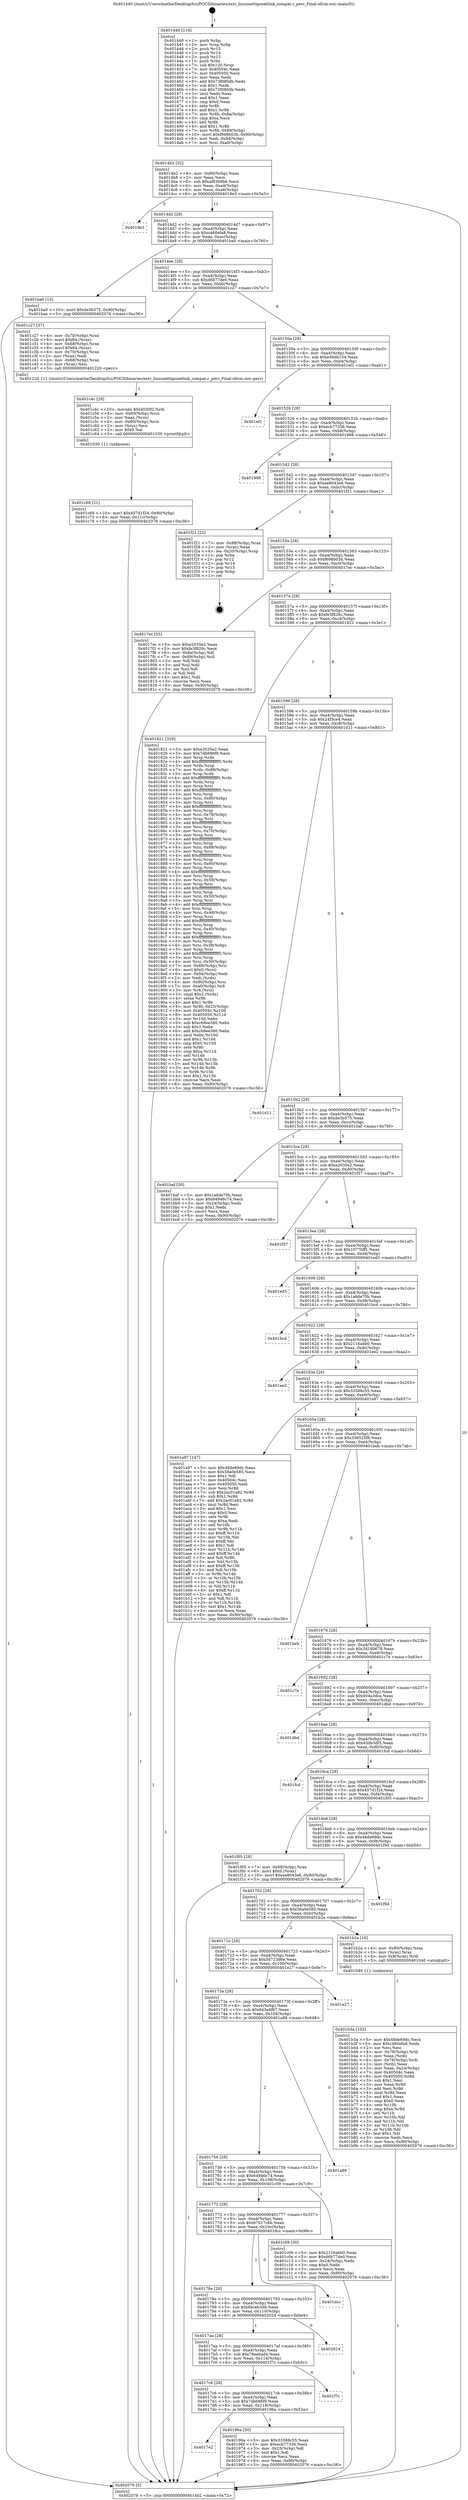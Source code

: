 digraph "0x401440" {
  label = "0x401440 (/mnt/c/Users/mathe/Desktop/tcc/POCII/binaries/extr_linuxnettipcnetlink_compat.c_perc_Final-ollvm.out::main(0))"
  labelloc = "t"
  node[shape=record]

  Entry [label="",width=0.3,height=0.3,shape=circle,fillcolor=black,style=filled]
  "0x4014b2" [label="{
     0x4014b2 [32]\l
     | [instrs]\l
     &nbsp;&nbsp;0x4014b2 \<+6\>: mov -0x90(%rbp),%eax\l
     &nbsp;&nbsp;0x4014b8 \<+2\>: mov %eax,%ecx\l
     &nbsp;&nbsp;0x4014ba \<+6\>: sub $0xaf8369b6,%ecx\l
     &nbsp;&nbsp;0x4014c0 \<+6\>: mov %eax,-0xa4(%rbp)\l
     &nbsp;&nbsp;0x4014c6 \<+6\>: mov %ecx,-0xa8(%rbp)\l
     &nbsp;&nbsp;0x4014cc \<+6\>: je 00000000004019e3 \<main+0x5a3\>\l
  }"]
  "0x4019e3" [label="{
     0x4019e3\l
  }", style=dashed]
  "0x4014d2" [label="{
     0x4014d2 [28]\l
     | [instrs]\l
     &nbsp;&nbsp;0x4014d2 \<+5\>: jmp 00000000004014d7 \<main+0x97\>\l
     &nbsp;&nbsp;0x4014d7 \<+6\>: mov -0xa4(%rbp),%eax\l
     &nbsp;&nbsp;0x4014dd \<+5\>: sub $0xc460efa8,%eax\l
     &nbsp;&nbsp;0x4014e2 \<+6\>: mov %eax,-0xac(%rbp)\l
     &nbsp;&nbsp;0x4014e8 \<+6\>: je 0000000000401ba0 \<main+0x760\>\l
  }"]
  Exit [label="",width=0.3,height=0.3,shape=circle,fillcolor=black,style=filled,peripheries=2]
  "0x401ba0" [label="{
     0x401ba0 [15]\l
     | [instrs]\l
     &nbsp;&nbsp;0x401ba0 \<+10\>: movl $0xde3b575,-0x90(%rbp)\l
     &nbsp;&nbsp;0x401baa \<+5\>: jmp 0000000000402076 \<main+0xc36\>\l
  }"]
  "0x4014ee" [label="{
     0x4014ee [28]\l
     | [instrs]\l
     &nbsp;&nbsp;0x4014ee \<+5\>: jmp 00000000004014f3 \<main+0xb3\>\l
     &nbsp;&nbsp;0x4014f3 \<+6\>: mov -0xa4(%rbp),%eax\l
     &nbsp;&nbsp;0x4014f9 \<+5\>: sub $0xd6b77de0,%eax\l
     &nbsp;&nbsp;0x4014fe \<+6\>: mov %eax,-0xb0(%rbp)\l
     &nbsp;&nbsp;0x401504 \<+6\>: je 0000000000401c27 \<main+0x7e7\>\l
  }"]
  "0x401c69" [label="{
     0x401c69 [21]\l
     | [instrs]\l
     &nbsp;&nbsp;0x401c69 \<+10\>: movl $0x457d1f24,-0x90(%rbp)\l
     &nbsp;&nbsp;0x401c73 \<+6\>: mov %eax,-0x11c(%rbp)\l
     &nbsp;&nbsp;0x401c79 \<+5\>: jmp 0000000000402076 \<main+0xc36\>\l
  }"]
  "0x401c27" [label="{
     0x401c27 [37]\l
     | [instrs]\l
     &nbsp;&nbsp;0x401c27 \<+4\>: mov -0x70(%rbp),%rax\l
     &nbsp;&nbsp;0x401c2b \<+6\>: movl $0x64,(%rax)\l
     &nbsp;&nbsp;0x401c31 \<+4\>: mov -0x68(%rbp),%rax\l
     &nbsp;&nbsp;0x401c35 \<+6\>: movl $0x64,(%rax)\l
     &nbsp;&nbsp;0x401c3b \<+4\>: mov -0x70(%rbp),%rax\l
     &nbsp;&nbsp;0x401c3f \<+2\>: mov (%rax),%edi\l
     &nbsp;&nbsp;0x401c41 \<+4\>: mov -0x68(%rbp),%rax\l
     &nbsp;&nbsp;0x401c45 \<+2\>: mov (%rax),%esi\l
     &nbsp;&nbsp;0x401c47 \<+5\>: call 0000000000401220 \<perc\>\l
     | [calls]\l
     &nbsp;&nbsp;0x401220 \{1\} (/mnt/c/Users/mathe/Desktop/tcc/POCII/binaries/extr_linuxnettipcnetlink_compat.c_perc_Final-ollvm.out::perc)\l
  }"]
  "0x40150a" [label="{
     0x40150a [28]\l
     | [instrs]\l
     &nbsp;&nbsp;0x40150a \<+5\>: jmp 000000000040150f \<main+0xcf\>\l
     &nbsp;&nbsp;0x40150f \<+6\>: mov -0xa4(%rbp),%eax\l
     &nbsp;&nbsp;0x401515 \<+5\>: sub $0xe36db154,%eax\l
     &nbsp;&nbsp;0x40151a \<+6\>: mov %eax,-0xb4(%rbp)\l
     &nbsp;&nbsp;0x401520 \<+6\>: je 0000000000401ef1 \<main+0xab1\>\l
  }"]
  "0x401c4c" [label="{
     0x401c4c [29]\l
     | [instrs]\l
     &nbsp;&nbsp;0x401c4c \<+10\>: movabs $0x4030f2,%rdi\l
     &nbsp;&nbsp;0x401c56 \<+4\>: mov -0x60(%rbp),%rcx\l
     &nbsp;&nbsp;0x401c5a \<+2\>: mov %eax,(%rcx)\l
     &nbsp;&nbsp;0x401c5c \<+4\>: mov -0x60(%rbp),%rcx\l
     &nbsp;&nbsp;0x401c60 \<+2\>: mov (%rcx),%esi\l
     &nbsp;&nbsp;0x401c62 \<+2\>: mov $0x0,%al\l
     &nbsp;&nbsp;0x401c64 \<+5\>: call 0000000000401030 \<printf@plt\>\l
     | [calls]\l
     &nbsp;&nbsp;0x401030 \{1\} (unknown)\l
  }"]
  "0x401ef1" [label="{
     0x401ef1\l
  }", style=dashed]
  "0x401526" [label="{
     0x401526 [28]\l
     | [instrs]\l
     &nbsp;&nbsp;0x401526 \<+5\>: jmp 000000000040152b \<main+0xeb\>\l
     &nbsp;&nbsp;0x40152b \<+6\>: mov -0xa4(%rbp),%eax\l
     &nbsp;&nbsp;0x401531 \<+5\>: sub $0xecb77336,%eax\l
     &nbsp;&nbsp;0x401536 \<+6\>: mov %eax,-0xb8(%rbp)\l
     &nbsp;&nbsp;0x40153c \<+6\>: je 0000000000401988 \<main+0x548\>\l
  }"]
  "0x401b3a" [label="{
     0x401b3a [102]\l
     | [instrs]\l
     &nbsp;&nbsp;0x401b3a \<+5\>: mov $0x48de69dc,%ecx\l
     &nbsp;&nbsp;0x401b3f \<+5\>: mov $0xc460efa8,%edx\l
     &nbsp;&nbsp;0x401b44 \<+2\>: xor %esi,%esi\l
     &nbsp;&nbsp;0x401b46 \<+4\>: mov -0x78(%rbp),%rdi\l
     &nbsp;&nbsp;0x401b4a \<+2\>: mov %eax,(%rdi)\l
     &nbsp;&nbsp;0x401b4c \<+4\>: mov -0x78(%rbp),%rdi\l
     &nbsp;&nbsp;0x401b50 \<+2\>: mov (%rdi),%eax\l
     &nbsp;&nbsp;0x401b52 \<+3\>: mov %eax,-0x24(%rbp)\l
     &nbsp;&nbsp;0x401b55 \<+7\>: mov 0x40504c,%eax\l
     &nbsp;&nbsp;0x401b5c \<+8\>: mov 0x405050,%r8d\l
     &nbsp;&nbsp;0x401b64 \<+3\>: sub $0x1,%esi\l
     &nbsp;&nbsp;0x401b67 \<+3\>: mov %eax,%r9d\l
     &nbsp;&nbsp;0x401b6a \<+3\>: add %esi,%r9d\l
     &nbsp;&nbsp;0x401b6d \<+4\>: imul %r9d,%eax\l
     &nbsp;&nbsp;0x401b71 \<+3\>: and $0x1,%eax\l
     &nbsp;&nbsp;0x401b74 \<+3\>: cmp $0x0,%eax\l
     &nbsp;&nbsp;0x401b77 \<+4\>: sete %r10b\l
     &nbsp;&nbsp;0x401b7b \<+4\>: cmp $0xa,%r8d\l
     &nbsp;&nbsp;0x401b7f \<+4\>: setl %r11b\l
     &nbsp;&nbsp;0x401b83 \<+3\>: mov %r10b,%bl\l
     &nbsp;&nbsp;0x401b86 \<+3\>: and %r11b,%bl\l
     &nbsp;&nbsp;0x401b89 \<+3\>: xor %r11b,%r10b\l
     &nbsp;&nbsp;0x401b8c \<+3\>: or %r10b,%bl\l
     &nbsp;&nbsp;0x401b8f \<+3\>: test $0x1,%bl\l
     &nbsp;&nbsp;0x401b92 \<+3\>: cmovne %edx,%ecx\l
     &nbsp;&nbsp;0x401b95 \<+6\>: mov %ecx,-0x90(%rbp)\l
     &nbsp;&nbsp;0x401b9b \<+5\>: jmp 0000000000402076 \<main+0xc36\>\l
  }"]
  "0x401988" [label="{
     0x401988\l
  }", style=dashed]
  "0x401542" [label="{
     0x401542 [28]\l
     | [instrs]\l
     &nbsp;&nbsp;0x401542 \<+5\>: jmp 0000000000401547 \<main+0x107\>\l
     &nbsp;&nbsp;0x401547 \<+6\>: mov -0xa4(%rbp),%eax\l
     &nbsp;&nbsp;0x40154d \<+5\>: sub $0xee8043e6,%eax\l
     &nbsp;&nbsp;0x401552 \<+6\>: mov %eax,-0xbc(%rbp)\l
     &nbsp;&nbsp;0x401558 \<+6\>: je 0000000000401f21 \<main+0xae1\>\l
  }"]
  "0x4017e2" [label="{
     0x4017e2\l
  }", style=dashed]
  "0x401f21" [label="{
     0x401f21 [22]\l
     | [instrs]\l
     &nbsp;&nbsp;0x401f21 \<+7\>: mov -0x88(%rbp),%rax\l
     &nbsp;&nbsp;0x401f28 \<+2\>: mov (%rax),%eax\l
     &nbsp;&nbsp;0x401f2a \<+4\>: lea -0x20(%rbp),%rsp\l
     &nbsp;&nbsp;0x401f2e \<+1\>: pop %rbx\l
     &nbsp;&nbsp;0x401f2f \<+2\>: pop %r12\l
     &nbsp;&nbsp;0x401f31 \<+2\>: pop %r14\l
     &nbsp;&nbsp;0x401f33 \<+2\>: pop %r15\l
     &nbsp;&nbsp;0x401f35 \<+1\>: pop %rbp\l
     &nbsp;&nbsp;0x401f36 \<+1\>: ret\l
  }"]
  "0x40155e" [label="{
     0x40155e [28]\l
     | [instrs]\l
     &nbsp;&nbsp;0x40155e \<+5\>: jmp 0000000000401563 \<main+0x123\>\l
     &nbsp;&nbsp;0x401563 \<+6\>: mov -0xa4(%rbp),%eax\l
     &nbsp;&nbsp;0x401569 \<+5\>: sub $0xf698b03b,%eax\l
     &nbsp;&nbsp;0x40156e \<+6\>: mov %eax,-0xc0(%rbp)\l
     &nbsp;&nbsp;0x401574 \<+6\>: je 00000000004017ec \<main+0x3ac\>\l
  }"]
  "0x40196a" [label="{
     0x40196a [30]\l
     | [instrs]\l
     &nbsp;&nbsp;0x40196a \<+5\>: mov $0x33588c55,%eax\l
     &nbsp;&nbsp;0x40196f \<+5\>: mov $0xecb77336,%ecx\l
     &nbsp;&nbsp;0x401974 \<+3\>: mov -0x25(%rbp),%dl\l
     &nbsp;&nbsp;0x401977 \<+3\>: test $0x1,%dl\l
     &nbsp;&nbsp;0x40197a \<+3\>: cmovne %ecx,%eax\l
     &nbsp;&nbsp;0x40197d \<+6\>: mov %eax,-0x90(%rbp)\l
     &nbsp;&nbsp;0x401983 \<+5\>: jmp 0000000000402076 \<main+0xc36\>\l
  }"]
  "0x4017ec" [label="{
     0x4017ec [53]\l
     | [instrs]\l
     &nbsp;&nbsp;0x4017ec \<+5\>: mov $0xe2035e2,%eax\l
     &nbsp;&nbsp;0x4017f1 \<+5\>: mov $0xfe3f826c,%ecx\l
     &nbsp;&nbsp;0x4017f6 \<+6\>: mov -0x8a(%rbp),%dl\l
     &nbsp;&nbsp;0x4017fc \<+7\>: mov -0x89(%rbp),%sil\l
     &nbsp;&nbsp;0x401803 \<+3\>: mov %dl,%dil\l
     &nbsp;&nbsp;0x401806 \<+3\>: and %sil,%dil\l
     &nbsp;&nbsp;0x401809 \<+3\>: xor %sil,%dl\l
     &nbsp;&nbsp;0x40180c \<+3\>: or %dl,%dil\l
     &nbsp;&nbsp;0x40180f \<+4\>: test $0x1,%dil\l
     &nbsp;&nbsp;0x401813 \<+3\>: cmovne %ecx,%eax\l
     &nbsp;&nbsp;0x401816 \<+6\>: mov %eax,-0x90(%rbp)\l
     &nbsp;&nbsp;0x40181c \<+5\>: jmp 0000000000402076 \<main+0xc36\>\l
  }"]
  "0x40157a" [label="{
     0x40157a [28]\l
     | [instrs]\l
     &nbsp;&nbsp;0x40157a \<+5\>: jmp 000000000040157f \<main+0x13f\>\l
     &nbsp;&nbsp;0x40157f \<+6\>: mov -0xa4(%rbp),%eax\l
     &nbsp;&nbsp;0x401585 \<+5\>: sub $0xfe3f826c,%eax\l
     &nbsp;&nbsp;0x40158a \<+6\>: mov %eax,-0xc4(%rbp)\l
     &nbsp;&nbsp;0x401590 \<+6\>: je 0000000000401821 \<main+0x3e1\>\l
  }"]
  "0x402076" [label="{
     0x402076 [5]\l
     | [instrs]\l
     &nbsp;&nbsp;0x402076 \<+5\>: jmp 00000000004014b2 \<main+0x72\>\l
  }"]
  "0x401440" [label="{
     0x401440 [114]\l
     | [instrs]\l
     &nbsp;&nbsp;0x401440 \<+1\>: push %rbp\l
     &nbsp;&nbsp;0x401441 \<+3\>: mov %rsp,%rbp\l
     &nbsp;&nbsp;0x401444 \<+2\>: push %r15\l
     &nbsp;&nbsp;0x401446 \<+2\>: push %r14\l
     &nbsp;&nbsp;0x401448 \<+2\>: push %r12\l
     &nbsp;&nbsp;0x40144a \<+1\>: push %rbx\l
     &nbsp;&nbsp;0x40144b \<+7\>: sub $0x120,%rsp\l
     &nbsp;&nbsp;0x401452 \<+7\>: mov 0x40504c,%eax\l
     &nbsp;&nbsp;0x401459 \<+7\>: mov 0x405050,%ecx\l
     &nbsp;&nbsp;0x401460 \<+2\>: mov %eax,%edx\l
     &nbsp;&nbsp;0x401462 \<+6\>: add $0x73f080db,%edx\l
     &nbsp;&nbsp;0x401468 \<+3\>: sub $0x1,%edx\l
     &nbsp;&nbsp;0x40146b \<+6\>: sub $0x73f080db,%edx\l
     &nbsp;&nbsp;0x401471 \<+3\>: imul %edx,%eax\l
     &nbsp;&nbsp;0x401474 \<+3\>: and $0x1,%eax\l
     &nbsp;&nbsp;0x401477 \<+3\>: cmp $0x0,%eax\l
     &nbsp;&nbsp;0x40147a \<+4\>: sete %r8b\l
     &nbsp;&nbsp;0x40147e \<+4\>: and $0x1,%r8b\l
     &nbsp;&nbsp;0x401482 \<+7\>: mov %r8b,-0x8a(%rbp)\l
     &nbsp;&nbsp;0x401489 \<+3\>: cmp $0xa,%ecx\l
     &nbsp;&nbsp;0x40148c \<+4\>: setl %r8b\l
     &nbsp;&nbsp;0x401490 \<+4\>: and $0x1,%r8b\l
     &nbsp;&nbsp;0x401494 \<+7\>: mov %r8b,-0x89(%rbp)\l
     &nbsp;&nbsp;0x40149b \<+10\>: movl $0xf698b03b,-0x90(%rbp)\l
     &nbsp;&nbsp;0x4014a5 \<+6\>: mov %edi,-0x94(%rbp)\l
     &nbsp;&nbsp;0x4014ab \<+7\>: mov %rsi,-0xa0(%rbp)\l
  }"]
  "0x4017c6" [label="{
     0x4017c6 [28]\l
     | [instrs]\l
     &nbsp;&nbsp;0x4017c6 \<+5\>: jmp 00000000004017cb \<main+0x38b\>\l
     &nbsp;&nbsp;0x4017cb \<+6\>: mov -0xa4(%rbp),%eax\l
     &nbsp;&nbsp;0x4017d1 \<+5\>: sub $0x7db686f9,%eax\l
     &nbsp;&nbsp;0x4017d6 \<+6\>: mov %eax,-0x118(%rbp)\l
     &nbsp;&nbsp;0x4017dc \<+6\>: je 000000000040196a \<main+0x52a\>\l
  }"]
  "0x401821" [label="{
     0x401821 [329]\l
     | [instrs]\l
     &nbsp;&nbsp;0x401821 \<+5\>: mov $0xe2035e2,%eax\l
     &nbsp;&nbsp;0x401826 \<+5\>: mov $0x7db686f9,%ecx\l
     &nbsp;&nbsp;0x40182b \<+3\>: mov %rsp,%rdx\l
     &nbsp;&nbsp;0x40182e \<+4\>: add $0xfffffffffffffff0,%rdx\l
     &nbsp;&nbsp;0x401832 \<+3\>: mov %rdx,%rsp\l
     &nbsp;&nbsp;0x401835 \<+7\>: mov %rdx,-0x88(%rbp)\l
     &nbsp;&nbsp;0x40183c \<+3\>: mov %rsp,%rdx\l
     &nbsp;&nbsp;0x40183f \<+4\>: add $0xfffffffffffffff0,%rdx\l
     &nbsp;&nbsp;0x401843 \<+3\>: mov %rdx,%rsp\l
     &nbsp;&nbsp;0x401846 \<+3\>: mov %rsp,%rsi\l
     &nbsp;&nbsp;0x401849 \<+4\>: add $0xfffffffffffffff0,%rsi\l
     &nbsp;&nbsp;0x40184d \<+3\>: mov %rsi,%rsp\l
     &nbsp;&nbsp;0x401850 \<+4\>: mov %rsi,-0x80(%rbp)\l
     &nbsp;&nbsp;0x401854 \<+3\>: mov %rsp,%rsi\l
     &nbsp;&nbsp;0x401857 \<+4\>: add $0xfffffffffffffff0,%rsi\l
     &nbsp;&nbsp;0x40185b \<+3\>: mov %rsi,%rsp\l
     &nbsp;&nbsp;0x40185e \<+4\>: mov %rsi,-0x78(%rbp)\l
     &nbsp;&nbsp;0x401862 \<+3\>: mov %rsp,%rsi\l
     &nbsp;&nbsp;0x401865 \<+4\>: add $0xfffffffffffffff0,%rsi\l
     &nbsp;&nbsp;0x401869 \<+3\>: mov %rsi,%rsp\l
     &nbsp;&nbsp;0x40186c \<+4\>: mov %rsi,-0x70(%rbp)\l
     &nbsp;&nbsp;0x401870 \<+3\>: mov %rsp,%rsi\l
     &nbsp;&nbsp;0x401873 \<+4\>: add $0xfffffffffffffff0,%rsi\l
     &nbsp;&nbsp;0x401877 \<+3\>: mov %rsi,%rsp\l
     &nbsp;&nbsp;0x40187a \<+4\>: mov %rsi,-0x68(%rbp)\l
     &nbsp;&nbsp;0x40187e \<+3\>: mov %rsp,%rsi\l
     &nbsp;&nbsp;0x401881 \<+4\>: add $0xfffffffffffffff0,%rsi\l
     &nbsp;&nbsp;0x401885 \<+3\>: mov %rsi,%rsp\l
     &nbsp;&nbsp;0x401888 \<+4\>: mov %rsi,-0x60(%rbp)\l
     &nbsp;&nbsp;0x40188c \<+3\>: mov %rsp,%rsi\l
     &nbsp;&nbsp;0x40188f \<+4\>: add $0xfffffffffffffff0,%rsi\l
     &nbsp;&nbsp;0x401893 \<+3\>: mov %rsi,%rsp\l
     &nbsp;&nbsp;0x401896 \<+4\>: mov %rsi,-0x58(%rbp)\l
     &nbsp;&nbsp;0x40189a \<+3\>: mov %rsp,%rsi\l
     &nbsp;&nbsp;0x40189d \<+4\>: add $0xfffffffffffffff0,%rsi\l
     &nbsp;&nbsp;0x4018a1 \<+3\>: mov %rsi,%rsp\l
     &nbsp;&nbsp;0x4018a4 \<+4\>: mov %rsi,-0x50(%rbp)\l
     &nbsp;&nbsp;0x4018a8 \<+3\>: mov %rsp,%rsi\l
     &nbsp;&nbsp;0x4018ab \<+4\>: add $0xfffffffffffffff0,%rsi\l
     &nbsp;&nbsp;0x4018af \<+3\>: mov %rsi,%rsp\l
     &nbsp;&nbsp;0x4018b2 \<+4\>: mov %rsi,-0x48(%rbp)\l
     &nbsp;&nbsp;0x4018b6 \<+3\>: mov %rsp,%rsi\l
     &nbsp;&nbsp;0x4018b9 \<+4\>: add $0xfffffffffffffff0,%rsi\l
     &nbsp;&nbsp;0x4018bd \<+3\>: mov %rsi,%rsp\l
     &nbsp;&nbsp;0x4018c0 \<+4\>: mov %rsi,-0x40(%rbp)\l
     &nbsp;&nbsp;0x4018c4 \<+3\>: mov %rsp,%rsi\l
     &nbsp;&nbsp;0x4018c7 \<+4\>: add $0xfffffffffffffff0,%rsi\l
     &nbsp;&nbsp;0x4018cb \<+3\>: mov %rsi,%rsp\l
     &nbsp;&nbsp;0x4018ce \<+4\>: mov %rsi,-0x38(%rbp)\l
     &nbsp;&nbsp;0x4018d2 \<+3\>: mov %rsp,%rsi\l
     &nbsp;&nbsp;0x4018d5 \<+4\>: add $0xfffffffffffffff0,%rsi\l
     &nbsp;&nbsp;0x4018d9 \<+3\>: mov %rsi,%rsp\l
     &nbsp;&nbsp;0x4018dc \<+4\>: mov %rsi,-0x30(%rbp)\l
     &nbsp;&nbsp;0x4018e0 \<+7\>: mov -0x88(%rbp),%rsi\l
     &nbsp;&nbsp;0x4018e7 \<+6\>: movl $0x0,(%rsi)\l
     &nbsp;&nbsp;0x4018ed \<+6\>: mov -0x94(%rbp),%edi\l
     &nbsp;&nbsp;0x4018f3 \<+2\>: mov %edi,(%rdx)\l
     &nbsp;&nbsp;0x4018f5 \<+4\>: mov -0x80(%rbp),%rsi\l
     &nbsp;&nbsp;0x4018f9 \<+7\>: mov -0xa0(%rbp),%r8\l
     &nbsp;&nbsp;0x401900 \<+3\>: mov %r8,(%rsi)\l
     &nbsp;&nbsp;0x401903 \<+3\>: cmpl $0x2,(%rdx)\l
     &nbsp;&nbsp;0x401906 \<+4\>: setne %r9b\l
     &nbsp;&nbsp;0x40190a \<+4\>: and $0x1,%r9b\l
     &nbsp;&nbsp;0x40190e \<+4\>: mov %r9b,-0x25(%rbp)\l
     &nbsp;&nbsp;0x401912 \<+8\>: mov 0x40504c,%r10d\l
     &nbsp;&nbsp;0x40191a \<+8\>: mov 0x405050,%r11d\l
     &nbsp;&nbsp;0x401922 \<+3\>: mov %r10d,%ebx\l
     &nbsp;&nbsp;0x401925 \<+6\>: sub $0xc68ee580,%ebx\l
     &nbsp;&nbsp;0x40192b \<+3\>: sub $0x1,%ebx\l
     &nbsp;&nbsp;0x40192e \<+6\>: add $0xc68ee580,%ebx\l
     &nbsp;&nbsp;0x401934 \<+4\>: imul %ebx,%r10d\l
     &nbsp;&nbsp;0x401938 \<+4\>: and $0x1,%r10d\l
     &nbsp;&nbsp;0x40193c \<+4\>: cmp $0x0,%r10d\l
     &nbsp;&nbsp;0x401940 \<+4\>: sete %r9b\l
     &nbsp;&nbsp;0x401944 \<+4\>: cmp $0xa,%r11d\l
     &nbsp;&nbsp;0x401948 \<+4\>: setl %r14b\l
     &nbsp;&nbsp;0x40194c \<+3\>: mov %r9b,%r15b\l
     &nbsp;&nbsp;0x40194f \<+3\>: and %r14b,%r15b\l
     &nbsp;&nbsp;0x401952 \<+3\>: xor %r14b,%r9b\l
     &nbsp;&nbsp;0x401955 \<+3\>: or %r9b,%r15b\l
     &nbsp;&nbsp;0x401958 \<+4\>: test $0x1,%r15b\l
     &nbsp;&nbsp;0x40195c \<+3\>: cmovne %ecx,%eax\l
     &nbsp;&nbsp;0x40195f \<+6\>: mov %eax,-0x90(%rbp)\l
     &nbsp;&nbsp;0x401965 \<+5\>: jmp 0000000000402076 \<main+0xc36\>\l
  }"]
  "0x401596" [label="{
     0x401596 [28]\l
     | [instrs]\l
     &nbsp;&nbsp;0x401596 \<+5\>: jmp 000000000040159b \<main+0x15b\>\l
     &nbsp;&nbsp;0x40159b \<+6\>: mov -0xa4(%rbp),%eax\l
     &nbsp;&nbsp;0x4015a1 \<+5\>: sub $0x24f5ce4,%eax\l
     &nbsp;&nbsp;0x4015a6 \<+6\>: mov %eax,-0xc8(%rbp)\l
     &nbsp;&nbsp;0x4015ac \<+6\>: je 0000000000401d11 \<main+0x8d1\>\l
  }"]
  "0x401f7c" [label="{
     0x401f7c\l
  }", style=dashed]
  "0x4017aa" [label="{
     0x4017aa [28]\l
     | [instrs]\l
     &nbsp;&nbsp;0x4017aa \<+5\>: jmp 00000000004017af \<main+0x36f\>\l
     &nbsp;&nbsp;0x4017af \<+6\>: mov -0xa4(%rbp),%eax\l
     &nbsp;&nbsp;0x4017b5 \<+5\>: sub $0x78eebad4,%eax\l
     &nbsp;&nbsp;0x4017ba \<+6\>: mov %eax,-0x114(%rbp)\l
     &nbsp;&nbsp;0x4017c0 \<+6\>: je 0000000000401f7c \<main+0xb3c\>\l
  }"]
  "0x401d11" [label="{
     0x401d11\l
  }", style=dashed]
  "0x4015b2" [label="{
     0x4015b2 [28]\l
     | [instrs]\l
     &nbsp;&nbsp;0x4015b2 \<+5\>: jmp 00000000004015b7 \<main+0x177\>\l
     &nbsp;&nbsp;0x4015b7 \<+6\>: mov -0xa4(%rbp),%eax\l
     &nbsp;&nbsp;0x4015bd \<+5\>: sub $0xde3b575,%eax\l
     &nbsp;&nbsp;0x4015c2 \<+6\>: mov %eax,-0xcc(%rbp)\l
     &nbsp;&nbsp;0x4015c8 \<+6\>: je 0000000000401baf \<main+0x76f\>\l
  }"]
  "0x402024" [label="{
     0x402024\l
  }", style=dashed]
  "0x401baf" [label="{
     0x401baf [30]\l
     | [instrs]\l
     &nbsp;&nbsp;0x401baf \<+5\>: mov $0x1a6de70b,%eax\l
     &nbsp;&nbsp;0x401bb4 \<+5\>: mov $0x64946c74,%ecx\l
     &nbsp;&nbsp;0x401bb9 \<+3\>: mov -0x24(%rbp),%edx\l
     &nbsp;&nbsp;0x401bbc \<+3\>: cmp $0x1,%edx\l
     &nbsp;&nbsp;0x401bbf \<+3\>: cmovl %ecx,%eax\l
     &nbsp;&nbsp;0x401bc2 \<+6\>: mov %eax,-0x90(%rbp)\l
     &nbsp;&nbsp;0x401bc8 \<+5\>: jmp 0000000000402076 \<main+0xc36\>\l
  }"]
  "0x4015ce" [label="{
     0x4015ce [28]\l
     | [instrs]\l
     &nbsp;&nbsp;0x4015ce \<+5\>: jmp 00000000004015d3 \<main+0x193\>\l
     &nbsp;&nbsp;0x4015d3 \<+6\>: mov -0xa4(%rbp),%eax\l
     &nbsp;&nbsp;0x4015d9 \<+5\>: sub $0xe2035e2,%eax\l
     &nbsp;&nbsp;0x4015de \<+6\>: mov %eax,-0xd0(%rbp)\l
     &nbsp;&nbsp;0x4015e4 \<+6\>: je 0000000000401f37 \<main+0xaf7\>\l
  }"]
  "0x40178e" [label="{
     0x40178e [28]\l
     | [instrs]\l
     &nbsp;&nbsp;0x40178e \<+5\>: jmp 0000000000401793 \<main+0x353\>\l
     &nbsp;&nbsp;0x401793 \<+6\>: mov -0xa4(%rbp),%eax\l
     &nbsp;&nbsp;0x401799 \<+5\>: sub $0x6bceb3db,%eax\l
     &nbsp;&nbsp;0x40179e \<+6\>: mov %eax,-0x110(%rbp)\l
     &nbsp;&nbsp;0x4017a4 \<+6\>: je 0000000000402024 \<main+0xbe4\>\l
  }"]
  "0x401f37" [label="{
     0x401f37\l
  }", style=dashed]
  "0x4015ea" [label="{
     0x4015ea [28]\l
     | [instrs]\l
     &nbsp;&nbsp;0x4015ea \<+5\>: jmp 00000000004015ef \<main+0x1af\>\l
     &nbsp;&nbsp;0x4015ef \<+6\>: mov -0xa4(%rbp),%eax\l
     &nbsp;&nbsp;0x4015f5 \<+5\>: sub $0x1077bff1,%eax\l
     &nbsp;&nbsp;0x4015fa \<+6\>: mov %eax,-0xd4(%rbp)\l
     &nbsp;&nbsp;0x401600 \<+6\>: je 0000000000401ed3 \<main+0xa93\>\l
  }"]
  "0x401dcc" [label="{
     0x401dcc\l
  }", style=dashed]
  "0x401ed3" [label="{
     0x401ed3\l
  }", style=dashed]
  "0x401606" [label="{
     0x401606 [28]\l
     | [instrs]\l
     &nbsp;&nbsp;0x401606 \<+5\>: jmp 000000000040160b \<main+0x1cb\>\l
     &nbsp;&nbsp;0x40160b \<+6\>: mov -0xa4(%rbp),%eax\l
     &nbsp;&nbsp;0x401611 \<+5\>: sub $0x1a6de70b,%eax\l
     &nbsp;&nbsp;0x401616 \<+6\>: mov %eax,-0xd8(%rbp)\l
     &nbsp;&nbsp;0x40161c \<+6\>: je 0000000000401bcd \<main+0x78d\>\l
  }"]
  "0x401772" [label="{
     0x401772 [28]\l
     | [instrs]\l
     &nbsp;&nbsp;0x401772 \<+5\>: jmp 0000000000401777 \<main+0x337\>\l
     &nbsp;&nbsp;0x401777 \<+6\>: mov -0xa4(%rbp),%eax\l
     &nbsp;&nbsp;0x40177d \<+5\>: sub $0x67017c6b,%eax\l
     &nbsp;&nbsp;0x401782 \<+6\>: mov %eax,-0x10c(%rbp)\l
     &nbsp;&nbsp;0x401788 \<+6\>: je 0000000000401dcc \<main+0x98c\>\l
  }"]
  "0x401bcd" [label="{
     0x401bcd\l
  }", style=dashed]
  "0x401622" [label="{
     0x401622 [28]\l
     | [instrs]\l
     &nbsp;&nbsp;0x401622 \<+5\>: jmp 0000000000401627 \<main+0x1e7\>\l
     &nbsp;&nbsp;0x401627 \<+6\>: mov -0xa4(%rbp),%eax\l
     &nbsp;&nbsp;0x40162d \<+5\>: sub $0x2116abb0,%eax\l
     &nbsp;&nbsp;0x401632 \<+6\>: mov %eax,-0xdc(%rbp)\l
     &nbsp;&nbsp;0x401638 \<+6\>: je 0000000000401ee2 \<main+0xaa2\>\l
  }"]
  "0x401c09" [label="{
     0x401c09 [30]\l
     | [instrs]\l
     &nbsp;&nbsp;0x401c09 \<+5\>: mov $0x2116abb0,%eax\l
     &nbsp;&nbsp;0x401c0e \<+5\>: mov $0xd6b77de0,%ecx\l
     &nbsp;&nbsp;0x401c13 \<+3\>: mov -0x24(%rbp),%edx\l
     &nbsp;&nbsp;0x401c16 \<+3\>: cmp $0x0,%edx\l
     &nbsp;&nbsp;0x401c19 \<+3\>: cmove %ecx,%eax\l
     &nbsp;&nbsp;0x401c1c \<+6\>: mov %eax,-0x90(%rbp)\l
     &nbsp;&nbsp;0x401c22 \<+5\>: jmp 0000000000402076 \<main+0xc36\>\l
  }"]
  "0x401ee2" [label="{
     0x401ee2\l
  }", style=dashed]
  "0x40163e" [label="{
     0x40163e [28]\l
     | [instrs]\l
     &nbsp;&nbsp;0x40163e \<+5\>: jmp 0000000000401643 \<main+0x203\>\l
     &nbsp;&nbsp;0x401643 \<+6\>: mov -0xa4(%rbp),%eax\l
     &nbsp;&nbsp;0x401649 \<+5\>: sub $0x33588c55,%eax\l
     &nbsp;&nbsp;0x40164e \<+6\>: mov %eax,-0xe0(%rbp)\l
     &nbsp;&nbsp;0x401654 \<+6\>: je 0000000000401a97 \<main+0x657\>\l
  }"]
  "0x401756" [label="{
     0x401756 [28]\l
     | [instrs]\l
     &nbsp;&nbsp;0x401756 \<+5\>: jmp 000000000040175b \<main+0x31b\>\l
     &nbsp;&nbsp;0x40175b \<+6\>: mov -0xa4(%rbp),%eax\l
     &nbsp;&nbsp;0x401761 \<+5\>: sub $0x64946c74,%eax\l
     &nbsp;&nbsp;0x401766 \<+6\>: mov %eax,-0x108(%rbp)\l
     &nbsp;&nbsp;0x40176c \<+6\>: je 0000000000401c09 \<main+0x7c9\>\l
  }"]
  "0x401a97" [label="{
     0x401a97 [147]\l
     | [instrs]\l
     &nbsp;&nbsp;0x401a97 \<+5\>: mov $0x48de69dc,%eax\l
     &nbsp;&nbsp;0x401a9c \<+5\>: mov $0x58a0e585,%ecx\l
     &nbsp;&nbsp;0x401aa1 \<+2\>: mov $0x1,%dl\l
     &nbsp;&nbsp;0x401aa3 \<+7\>: mov 0x40504c,%esi\l
     &nbsp;&nbsp;0x401aaa \<+7\>: mov 0x405050,%edi\l
     &nbsp;&nbsp;0x401ab1 \<+3\>: mov %esi,%r8d\l
     &nbsp;&nbsp;0x401ab4 \<+7\>: sub $0x2ac01a82,%r8d\l
     &nbsp;&nbsp;0x401abb \<+4\>: sub $0x1,%r8d\l
     &nbsp;&nbsp;0x401abf \<+7\>: add $0x2ac01a82,%r8d\l
     &nbsp;&nbsp;0x401ac6 \<+4\>: imul %r8d,%esi\l
     &nbsp;&nbsp;0x401aca \<+3\>: and $0x1,%esi\l
     &nbsp;&nbsp;0x401acd \<+3\>: cmp $0x0,%esi\l
     &nbsp;&nbsp;0x401ad0 \<+4\>: sete %r9b\l
     &nbsp;&nbsp;0x401ad4 \<+3\>: cmp $0xa,%edi\l
     &nbsp;&nbsp;0x401ad7 \<+4\>: setl %r10b\l
     &nbsp;&nbsp;0x401adb \<+3\>: mov %r9b,%r11b\l
     &nbsp;&nbsp;0x401ade \<+4\>: xor $0xff,%r11b\l
     &nbsp;&nbsp;0x401ae2 \<+3\>: mov %r10b,%bl\l
     &nbsp;&nbsp;0x401ae5 \<+3\>: xor $0xff,%bl\l
     &nbsp;&nbsp;0x401ae8 \<+3\>: xor $0x1,%dl\l
     &nbsp;&nbsp;0x401aeb \<+3\>: mov %r11b,%r14b\l
     &nbsp;&nbsp;0x401aee \<+4\>: and $0xff,%r14b\l
     &nbsp;&nbsp;0x401af2 \<+3\>: and %dl,%r9b\l
     &nbsp;&nbsp;0x401af5 \<+3\>: mov %bl,%r15b\l
     &nbsp;&nbsp;0x401af8 \<+4\>: and $0xff,%r15b\l
     &nbsp;&nbsp;0x401afc \<+3\>: and %dl,%r10b\l
     &nbsp;&nbsp;0x401aff \<+3\>: or %r9b,%r14b\l
     &nbsp;&nbsp;0x401b02 \<+3\>: or %r10b,%r15b\l
     &nbsp;&nbsp;0x401b05 \<+3\>: xor %r15b,%r14b\l
     &nbsp;&nbsp;0x401b08 \<+3\>: or %bl,%r11b\l
     &nbsp;&nbsp;0x401b0b \<+4\>: xor $0xff,%r11b\l
     &nbsp;&nbsp;0x401b0f \<+3\>: or $0x1,%dl\l
     &nbsp;&nbsp;0x401b12 \<+3\>: and %dl,%r11b\l
     &nbsp;&nbsp;0x401b15 \<+3\>: or %r11b,%r14b\l
     &nbsp;&nbsp;0x401b18 \<+4\>: test $0x1,%r14b\l
     &nbsp;&nbsp;0x401b1c \<+3\>: cmovne %ecx,%eax\l
     &nbsp;&nbsp;0x401b1f \<+6\>: mov %eax,-0x90(%rbp)\l
     &nbsp;&nbsp;0x401b25 \<+5\>: jmp 0000000000402076 \<main+0xc36\>\l
  }"]
  "0x40165a" [label="{
     0x40165a [28]\l
     | [instrs]\l
     &nbsp;&nbsp;0x40165a \<+5\>: jmp 000000000040165f \<main+0x21f\>\l
     &nbsp;&nbsp;0x40165f \<+6\>: mov -0xa4(%rbp),%eax\l
     &nbsp;&nbsp;0x401665 \<+5\>: sub $0x338525f8,%eax\l
     &nbsp;&nbsp;0x40166a \<+6\>: mov %eax,-0xe4(%rbp)\l
     &nbsp;&nbsp;0x401670 \<+6\>: je 0000000000401beb \<main+0x7ab\>\l
  }"]
  "0x401a88" [label="{
     0x401a88\l
  }", style=dashed]
  "0x401beb" [label="{
     0x401beb\l
  }", style=dashed]
  "0x401676" [label="{
     0x401676 [28]\l
     | [instrs]\l
     &nbsp;&nbsp;0x401676 \<+5\>: jmp 000000000040167b \<main+0x23b\>\l
     &nbsp;&nbsp;0x40167b \<+6\>: mov -0xa4(%rbp),%eax\l
     &nbsp;&nbsp;0x401681 \<+5\>: sub $0x3d180678,%eax\l
     &nbsp;&nbsp;0x401686 \<+6\>: mov %eax,-0xe8(%rbp)\l
     &nbsp;&nbsp;0x40168c \<+6\>: je 0000000000401c7e \<main+0x83e\>\l
  }"]
  "0x40173a" [label="{
     0x40173a [28]\l
     | [instrs]\l
     &nbsp;&nbsp;0x40173a \<+5\>: jmp 000000000040173f \<main+0x2ff\>\l
     &nbsp;&nbsp;0x40173f \<+6\>: mov -0xa4(%rbp),%eax\l
     &nbsp;&nbsp;0x401745 \<+5\>: sub $0x643e4f67,%eax\l
     &nbsp;&nbsp;0x40174a \<+6\>: mov %eax,-0x104(%rbp)\l
     &nbsp;&nbsp;0x401750 \<+6\>: je 0000000000401a88 \<main+0x648\>\l
  }"]
  "0x401c7e" [label="{
     0x401c7e\l
  }", style=dashed]
  "0x401692" [label="{
     0x401692 [28]\l
     | [instrs]\l
     &nbsp;&nbsp;0x401692 \<+5\>: jmp 0000000000401697 \<main+0x257\>\l
     &nbsp;&nbsp;0x401697 \<+6\>: mov -0xa4(%rbp),%eax\l
     &nbsp;&nbsp;0x40169d \<+5\>: sub $0x404a3dca,%eax\l
     &nbsp;&nbsp;0x4016a2 \<+6\>: mov %eax,-0xec(%rbp)\l
     &nbsp;&nbsp;0x4016a8 \<+6\>: je 0000000000401dbd \<main+0x97d\>\l
  }"]
  "0x401e27" [label="{
     0x401e27\l
  }", style=dashed]
  "0x401dbd" [label="{
     0x401dbd\l
  }", style=dashed]
  "0x4016ae" [label="{
     0x4016ae [28]\l
     | [instrs]\l
     &nbsp;&nbsp;0x4016ae \<+5\>: jmp 00000000004016b3 \<main+0x273\>\l
     &nbsp;&nbsp;0x4016b3 \<+6\>: mov -0xa4(%rbp),%eax\l
     &nbsp;&nbsp;0x4016b9 \<+5\>: sub $0x43db3df3,%eax\l
     &nbsp;&nbsp;0x4016be \<+6\>: mov %eax,-0xf0(%rbp)\l
     &nbsp;&nbsp;0x4016c4 \<+6\>: je 0000000000401fcd \<main+0xb8d\>\l
  }"]
  "0x40171e" [label="{
     0x40171e [28]\l
     | [instrs]\l
     &nbsp;&nbsp;0x40171e \<+5\>: jmp 0000000000401723 \<main+0x2e3\>\l
     &nbsp;&nbsp;0x401723 \<+6\>: mov -0xa4(%rbp),%eax\l
     &nbsp;&nbsp;0x401729 \<+5\>: sub $0x5d723d6e,%eax\l
     &nbsp;&nbsp;0x40172e \<+6\>: mov %eax,-0x100(%rbp)\l
     &nbsp;&nbsp;0x401734 \<+6\>: je 0000000000401e27 \<main+0x9e7\>\l
  }"]
  "0x401fcd" [label="{
     0x401fcd\l
  }", style=dashed]
  "0x4016ca" [label="{
     0x4016ca [28]\l
     | [instrs]\l
     &nbsp;&nbsp;0x4016ca \<+5\>: jmp 00000000004016cf \<main+0x28f\>\l
     &nbsp;&nbsp;0x4016cf \<+6\>: mov -0xa4(%rbp),%eax\l
     &nbsp;&nbsp;0x4016d5 \<+5\>: sub $0x457d1f24,%eax\l
     &nbsp;&nbsp;0x4016da \<+6\>: mov %eax,-0xf4(%rbp)\l
     &nbsp;&nbsp;0x4016e0 \<+6\>: je 0000000000401f05 \<main+0xac5\>\l
  }"]
  "0x401b2a" [label="{
     0x401b2a [16]\l
     | [instrs]\l
     &nbsp;&nbsp;0x401b2a \<+4\>: mov -0x80(%rbp),%rax\l
     &nbsp;&nbsp;0x401b2e \<+3\>: mov (%rax),%rax\l
     &nbsp;&nbsp;0x401b31 \<+4\>: mov 0x8(%rax),%rdi\l
     &nbsp;&nbsp;0x401b35 \<+5\>: call 0000000000401040 \<atoi@plt\>\l
     | [calls]\l
     &nbsp;&nbsp;0x401040 \{1\} (unknown)\l
  }"]
  "0x401f05" [label="{
     0x401f05 [28]\l
     | [instrs]\l
     &nbsp;&nbsp;0x401f05 \<+7\>: mov -0x88(%rbp),%rax\l
     &nbsp;&nbsp;0x401f0c \<+6\>: movl $0x0,(%rax)\l
     &nbsp;&nbsp;0x401f12 \<+10\>: movl $0xee8043e6,-0x90(%rbp)\l
     &nbsp;&nbsp;0x401f1c \<+5\>: jmp 0000000000402076 \<main+0xc36\>\l
  }"]
  "0x4016e6" [label="{
     0x4016e6 [28]\l
     | [instrs]\l
     &nbsp;&nbsp;0x4016e6 \<+5\>: jmp 00000000004016eb \<main+0x2ab\>\l
     &nbsp;&nbsp;0x4016eb \<+6\>: mov -0xa4(%rbp),%eax\l
     &nbsp;&nbsp;0x4016f1 \<+5\>: sub $0x48de69dc,%eax\l
     &nbsp;&nbsp;0x4016f6 \<+6\>: mov %eax,-0xf8(%rbp)\l
     &nbsp;&nbsp;0x4016fc \<+6\>: je 0000000000401f9d \<main+0xb5d\>\l
  }"]
  "0x401702" [label="{
     0x401702 [28]\l
     | [instrs]\l
     &nbsp;&nbsp;0x401702 \<+5\>: jmp 0000000000401707 \<main+0x2c7\>\l
     &nbsp;&nbsp;0x401707 \<+6\>: mov -0xa4(%rbp),%eax\l
     &nbsp;&nbsp;0x40170d \<+5\>: sub $0x58a0e585,%eax\l
     &nbsp;&nbsp;0x401712 \<+6\>: mov %eax,-0xfc(%rbp)\l
     &nbsp;&nbsp;0x401718 \<+6\>: je 0000000000401b2a \<main+0x6ea\>\l
  }"]
  "0x401f9d" [label="{
     0x401f9d\l
  }", style=dashed]
  Entry -> "0x401440" [label=" 1"]
  "0x4014b2" -> "0x4019e3" [label=" 0"]
  "0x4014b2" -> "0x4014d2" [label=" 11"]
  "0x401f21" -> Exit [label=" 1"]
  "0x4014d2" -> "0x401ba0" [label=" 1"]
  "0x4014d2" -> "0x4014ee" [label=" 10"]
  "0x401f05" -> "0x402076" [label=" 1"]
  "0x4014ee" -> "0x401c27" [label=" 1"]
  "0x4014ee" -> "0x40150a" [label=" 9"]
  "0x401c69" -> "0x402076" [label=" 1"]
  "0x40150a" -> "0x401ef1" [label=" 0"]
  "0x40150a" -> "0x401526" [label=" 9"]
  "0x401c4c" -> "0x401c69" [label=" 1"]
  "0x401526" -> "0x401988" [label=" 0"]
  "0x401526" -> "0x401542" [label=" 9"]
  "0x401c27" -> "0x401c4c" [label=" 1"]
  "0x401542" -> "0x401f21" [label=" 1"]
  "0x401542" -> "0x40155e" [label=" 8"]
  "0x401c09" -> "0x402076" [label=" 1"]
  "0x40155e" -> "0x4017ec" [label=" 1"]
  "0x40155e" -> "0x40157a" [label=" 7"]
  "0x4017ec" -> "0x402076" [label=" 1"]
  "0x401440" -> "0x4014b2" [label=" 1"]
  "0x402076" -> "0x4014b2" [label=" 10"]
  "0x401baf" -> "0x402076" [label=" 1"]
  "0x40157a" -> "0x401821" [label=" 1"]
  "0x40157a" -> "0x401596" [label=" 6"]
  "0x401b3a" -> "0x402076" [label=" 1"]
  "0x401821" -> "0x402076" [label=" 1"]
  "0x401b2a" -> "0x401b3a" [label=" 1"]
  "0x401596" -> "0x401d11" [label=" 0"]
  "0x401596" -> "0x4015b2" [label=" 6"]
  "0x40196a" -> "0x402076" [label=" 1"]
  "0x4015b2" -> "0x401baf" [label=" 1"]
  "0x4015b2" -> "0x4015ce" [label=" 5"]
  "0x4017c6" -> "0x4017e2" [label=" 0"]
  "0x4015ce" -> "0x401f37" [label=" 0"]
  "0x4015ce" -> "0x4015ea" [label=" 5"]
  "0x401ba0" -> "0x402076" [label=" 1"]
  "0x4015ea" -> "0x401ed3" [label=" 0"]
  "0x4015ea" -> "0x401606" [label=" 5"]
  "0x4017aa" -> "0x4017c6" [label=" 1"]
  "0x401606" -> "0x401bcd" [label=" 0"]
  "0x401606" -> "0x401622" [label=" 5"]
  "0x401a97" -> "0x402076" [label=" 1"]
  "0x401622" -> "0x401ee2" [label=" 0"]
  "0x401622" -> "0x40163e" [label=" 5"]
  "0x40178e" -> "0x4017aa" [label=" 1"]
  "0x40163e" -> "0x401a97" [label=" 1"]
  "0x40163e" -> "0x40165a" [label=" 4"]
  "0x4017c6" -> "0x40196a" [label=" 1"]
  "0x40165a" -> "0x401beb" [label=" 0"]
  "0x40165a" -> "0x401676" [label=" 4"]
  "0x401772" -> "0x40178e" [label=" 1"]
  "0x401676" -> "0x401c7e" [label=" 0"]
  "0x401676" -> "0x401692" [label=" 4"]
  "0x4017aa" -> "0x401f7c" [label=" 0"]
  "0x401692" -> "0x401dbd" [label=" 0"]
  "0x401692" -> "0x4016ae" [label=" 4"]
  "0x401756" -> "0x401772" [label=" 1"]
  "0x4016ae" -> "0x401fcd" [label=" 0"]
  "0x4016ae" -> "0x4016ca" [label=" 4"]
  "0x40178e" -> "0x402024" [label=" 0"]
  "0x4016ca" -> "0x401f05" [label=" 1"]
  "0x4016ca" -> "0x4016e6" [label=" 3"]
  "0x40173a" -> "0x401756" [label=" 2"]
  "0x4016e6" -> "0x401f9d" [label=" 0"]
  "0x4016e6" -> "0x401702" [label=" 3"]
  "0x40173a" -> "0x401a88" [label=" 0"]
  "0x401702" -> "0x401b2a" [label=" 1"]
  "0x401702" -> "0x40171e" [label=" 2"]
  "0x401756" -> "0x401c09" [label=" 1"]
  "0x40171e" -> "0x401e27" [label=" 0"]
  "0x40171e" -> "0x40173a" [label=" 2"]
  "0x401772" -> "0x401dcc" [label=" 0"]
}
